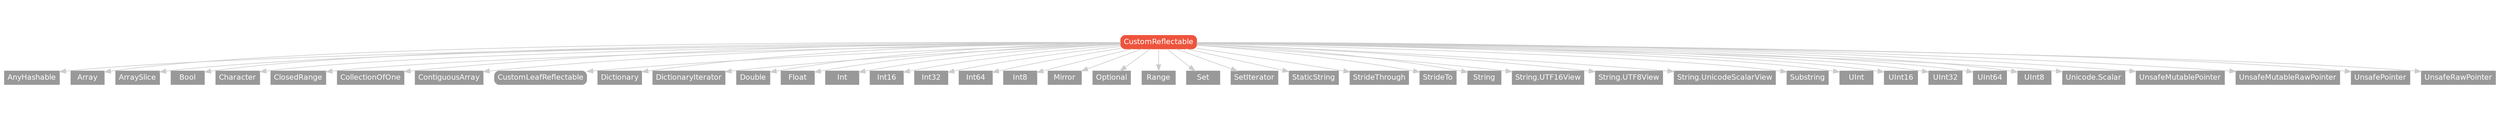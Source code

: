 strict digraph "CustomReflectable - Type Hierarchy - SwiftDoc.org" {
    pad="0.1,0.8"
    node [shape=box, style="filled,rounded", color="#999999", fillcolor="#999999", fontcolor=white, fontname=Helvetica, fontnames="Helvetica,sansserif", fontsize=12, margin="0.07,0.05", height="0.3"]
    edge [color="#cccccc"]
    "AnyHashable" [URL="/type/AnyHashable/hierarchy/", style=filled]
    "Array" [URL="/type/Array/hierarchy/", style=filled]
    "ArraySlice" [URL="/type/ArraySlice/hierarchy/", style=filled]
    "Bool" [URL="/type/Bool/hierarchy/", style=filled]
    "Character" [URL="/type/Character/hierarchy/", style=filled]
    "ClosedRange" [URL="/type/ClosedRange/hierarchy/", style=filled]
    "CollectionOfOne" [URL="/type/CollectionOfOne/hierarchy/", style=filled]
    "ContiguousArray" [URL="/type/ContiguousArray/hierarchy/", style=filled]
    "CustomLeafReflectable" [URL="/protocol/CustomLeafReflectable/hierarchy/"]
    "CustomReflectable" [URL="/protocol/CustomReflectable/", style="filled,rounded", fillcolor="#ee543d", color="#ee543d"]
    "Dictionary" [URL="/type/Dictionary/hierarchy/", style=filled]
    "DictionaryIterator" [URL="/type/DictionaryIterator/hierarchy/", style=filled]
    "Double" [URL="/type/Double/hierarchy/", style=filled]
    "Float" [URL="/type/Float/hierarchy/", style=filled]
    "Int" [URL="/type/Int/hierarchy/", style=filled]
    "Int16" [URL="/type/Int16/hierarchy/", style=filled]
    "Int32" [URL="/type/Int32/hierarchy/", style=filled]
    "Int64" [URL="/type/Int64/hierarchy/", style=filled]
    "Int8" [URL="/type/Int8/hierarchy/", style=filled]
    "Mirror" [URL="/type/Mirror/hierarchy/", style=filled]
    "Optional" [URL="/type/Optional/hierarchy/", style=filled]
    "Range" [URL="/type/Range/hierarchy/", style=filled]
    "Set" [URL="/type/Set/hierarchy/", style=filled]
    "SetIterator" [URL="/type/SetIterator/hierarchy/", style=filled]
    "StaticString" [URL="/type/StaticString/hierarchy/", style=filled]
    "StrideThrough" [URL="/type/StrideThrough/hierarchy/", style=filled]
    "StrideTo" [URL="/type/StrideTo/hierarchy/", style=filled]
    "String" [URL="/type/String/hierarchy/", style=filled]
    "String.UTF16View" [URL="/type/String.UTF16View/hierarchy/", style=filled]
    "String.UTF8View" [URL="/type/String.UTF8View/hierarchy/", style=filled]
    "String.UnicodeScalarView" [URL="/type/String.UnicodeScalarView/hierarchy/", style=filled]
    "Substring" [URL="/type/Substring/hierarchy/", style=filled]
    "UInt" [URL="/type/UInt/hierarchy/", style=filled]
    "UInt16" [URL="/type/UInt16/hierarchy/", style=filled]
    "UInt32" [URL="/type/UInt32/hierarchy/", style=filled]
    "UInt64" [URL="/type/UInt64/hierarchy/", style=filled]
    "UInt8" [URL="/type/UInt8/hierarchy/", style=filled]
    "Unicode.Scalar" [URL="/type/Unicode.Scalar/hierarchy/", style=filled]
    "UnsafeMutablePointer" [URL="/type/UnsafeMutablePointer/hierarchy/", style=filled]
    "UnsafeMutableRawPointer" [URL="/type/UnsafeMutableRawPointer/hierarchy/", style=filled]
    "UnsafePointer" [URL="/type/UnsafePointer/hierarchy/", style=filled]
    "UnsafeRawPointer" [URL="/type/UnsafeRawPointer/hierarchy/", style=filled]    "CustomReflectable" -> "AnyHashable"
    "CustomReflectable" -> "Array"
    "CustomReflectable" -> "ArraySlice"
    "CustomReflectable" -> "Bool"
    "CustomReflectable" -> "Character"
    "CustomReflectable" -> "ClosedRange"
    "CustomReflectable" -> "CollectionOfOne"
    "CustomReflectable" -> "ContiguousArray"
    "CustomReflectable" -> "CustomLeafReflectable"
    "CustomReflectable" -> "Dictionary"
    "CustomReflectable" -> "DictionaryIterator"
    "CustomReflectable" -> "Double"
    "CustomReflectable" -> "Float"
    "CustomReflectable" -> "Int"
    "CustomReflectable" -> "Int16"
    "CustomReflectable" -> "Int32"
    "CustomReflectable" -> "Int64"
    "CustomReflectable" -> "Int8"
    "CustomReflectable" -> "Mirror"
    "CustomReflectable" -> "Optional"
    "CustomReflectable" -> "Range"
    "CustomReflectable" -> "Set"
    "CustomReflectable" -> "SetIterator"
    "CustomReflectable" -> "StaticString"
    "CustomReflectable" -> "StrideThrough"
    "CustomReflectable" -> "StrideTo"
    "CustomReflectable" -> "String"
    "CustomReflectable" -> "Substring"
    "CustomReflectable" -> "UInt"
    "CustomReflectable" -> "UInt16"
    "CustomReflectable" -> "UInt32"
    "CustomReflectable" -> "UInt64"
    "CustomReflectable" -> "UInt8"
    "CustomReflectable" -> "UnsafeMutablePointer"
    "CustomReflectable" -> "UnsafeMutableRawPointer"
    "CustomReflectable" -> "UnsafePointer"
    "CustomReflectable" -> "UnsafeRawPointer"
    "CustomReflectable" -> "String.UTF8View"
    "CustomReflectable" -> "String.UnicodeScalarView"
    "CustomReflectable" -> "String.UTF16View"
    "CustomReflectable" -> "Unicode.Scalar"
    subgraph Types {
        rank = max; "AnyHashable"; "Array"; "ArraySlice"; "Bool"; "Character"; "ClosedRange"; "CollectionOfOne"; "ContiguousArray"; "Dictionary"; "DictionaryIterator"; "Double"; "Float"; "Int"; "Int16"; "Int32"; "Int64"; "Int8"; "Mirror"; "Optional"; "Range"; "Set"; "SetIterator"; "StaticString"; "StrideThrough"; "StrideTo"; "String"; "Substring"; "UInt"; "UInt16"; "UInt32"; "UInt64"; "UInt8"; "UnsafeMutablePointer"; "UnsafeMutableRawPointer"; "UnsafePointer"; "UnsafeRawPointer"; "String.UTF8View"; "String.UnicodeScalarView"; "String.UTF16View"; "Unicode.Scalar";
    }
}